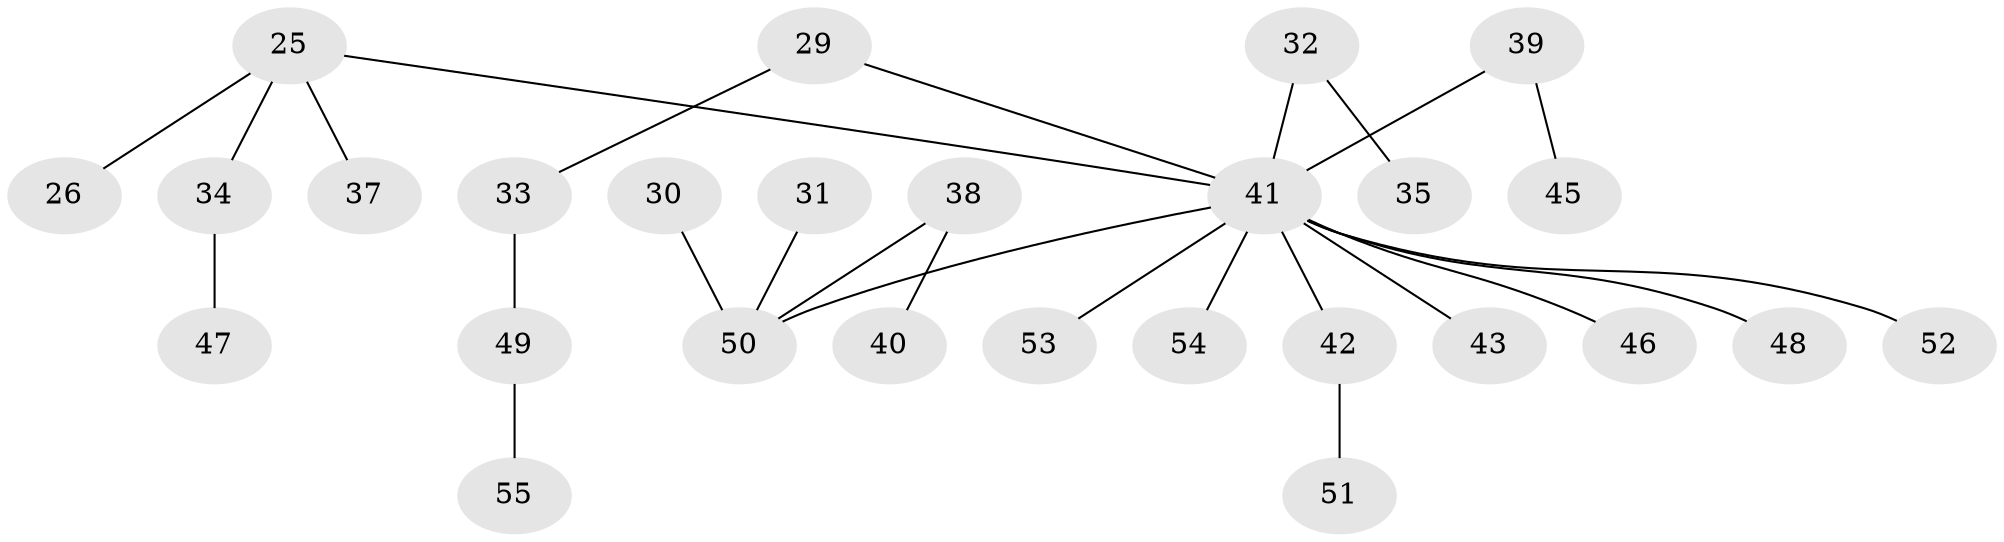 // original degree distribution, {3: 0.12727272727272726, 5: 0.01818181818181818, 2: 0.2909090909090909, 8: 0.01818181818181818, 1: 0.4727272727272727, 4: 0.07272727272727272}
// Generated by graph-tools (version 1.1) at 2025/56/03/04/25 21:56:18]
// undirected, 27 vertices, 26 edges
graph export_dot {
graph [start="1"]
  node [color=gray90,style=filled];
  25;
  26;
  29;
  30;
  31;
  32 [super="+24"];
  33;
  34;
  35;
  37;
  38;
  39;
  40;
  41 [super="+14+16+15+18+21+28+36"];
  42;
  43;
  45;
  46;
  47;
  48;
  49;
  50 [super="+19+44+23"];
  51;
  52;
  53;
  54;
  55;
  25 -- 26;
  25 -- 34;
  25 -- 37;
  25 -- 41;
  29 -- 33;
  29 -- 41;
  30 -- 50;
  31 -- 50;
  32 -- 35;
  32 -- 41;
  33 -- 49;
  34 -- 47;
  38 -- 40;
  38 -- 50;
  39 -- 45;
  39 -- 41;
  41 -- 48;
  41 -- 42;
  41 -- 43;
  41 -- 46;
  41 -- 50;
  41 -- 52;
  41 -- 53;
  41 -- 54;
  42 -- 51;
  49 -- 55;
}
